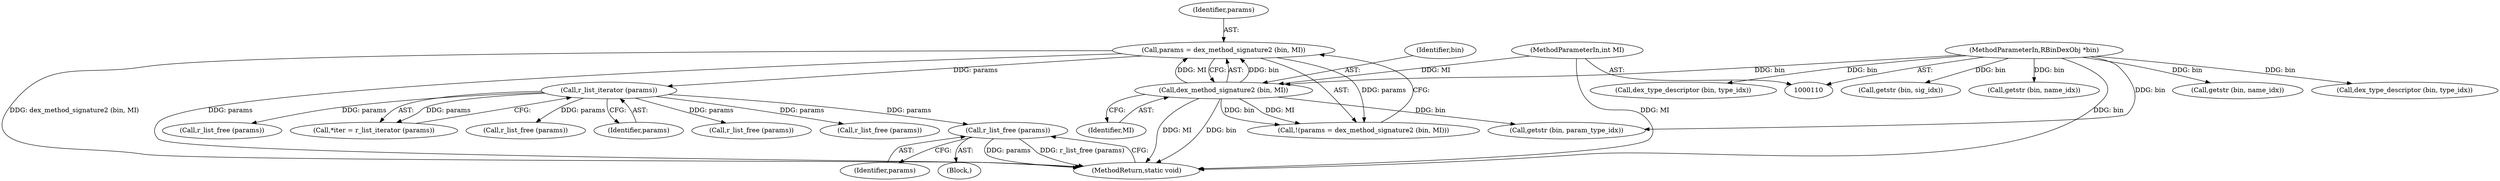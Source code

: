 digraph "0_radare2_ad55822430a03fe075221b543efb434567e9e431@API" {
"1001183" [label="(Call,r_list_free (params))"];
"1000297" [label="(Call,r_list_iterator (params))"];
"1000283" [label="(Call,params = dex_method_signature2 (bin, MI))"];
"1000285" [label="(Call,dex_method_signature2 (bin, MI))"];
"1000112" [label="(MethodParameterIn,RBinDexObj *bin)"];
"1000114" [label="(MethodParameterIn,int MI)"];
"1000283" [label="(Call,params = dex_method_signature2 (bin, MI))"];
"1001184" [label="(Identifier,params)"];
"1000336" [label="(Call,getstr (bin, param_type_idx))"];
"1000114" [label="(MethodParameterIn,int MI)"];
"1000575" [label="(Call,getstr (bin, name_idx))"];
"1000491" [label="(Call,r_list_free (params))"];
"1000285" [label="(Call,dex_method_signature2 (bin, MI))"];
"1000584" [label="(Call,dex_type_descriptor (bin, type_idx))"];
"1000295" [label="(Call,*iter = r_list_iterator (params))"];
"1000286" [label="(Identifier,bin)"];
"1000760" [label="(Call,dex_type_descriptor (bin, type_idx))"];
"1001183" [label="(Call,r_list_free (params))"];
"1000776" [label="(Call,getstr (bin, sig_idx))"];
"1000112" [label="(MethodParameterIn,RBinDexObj *bin)"];
"1000284" [label="(Identifier,params)"];
"1000667" [label="(Call,r_list_free (params))"];
"1000282" [label="(Call,!(params = dex_method_signature2 (bin, MI)))"];
"1000298" [label="(Identifier,params)"];
"1001045" [label="(Call,r_list_free (params))"];
"1000297" [label="(Call,r_list_iterator (params))"];
"1000287" [label="(Identifier,MI)"];
"1001185" [label="(MethodReturn,static void)"];
"1000122" [label="(Block,)"];
"1000317" [label="(Call,r_list_free (params))"];
"1000751" [label="(Call,getstr (bin, name_idx))"];
"1001183" -> "1000122"  [label="AST: "];
"1001183" -> "1001184"  [label="CFG: "];
"1001184" -> "1001183"  [label="AST: "];
"1001185" -> "1001183"  [label="CFG: "];
"1001183" -> "1001185"  [label="DDG: params"];
"1001183" -> "1001185"  [label="DDG: r_list_free (params)"];
"1000297" -> "1001183"  [label="DDG: params"];
"1000297" -> "1000295"  [label="AST: "];
"1000297" -> "1000298"  [label="CFG: "];
"1000298" -> "1000297"  [label="AST: "];
"1000295" -> "1000297"  [label="CFG: "];
"1000297" -> "1000295"  [label="DDG: params"];
"1000283" -> "1000297"  [label="DDG: params"];
"1000297" -> "1000317"  [label="DDG: params"];
"1000297" -> "1000491"  [label="DDG: params"];
"1000297" -> "1000667"  [label="DDG: params"];
"1000297" -> "1001045"  [label="DDG: params"];
"1000283" -> "1000282"  [label="AST: "];
"1000283" -> "1000285"  [label="CFG: "];
"1000284" -> "1000283"  [label="AST: "];
"1000285" -> "1000283"  [label="AST: "];
"1000282" -> "1000283"  [label="CFG: "];
"1000283" -> "1001185"  [label="DDG: dex_method_signature2 (bin, MI)"];
"1000283" -> "1001185"  [label="DDG: params"];
"1000283" -> "1000282"  [label="DDG: params"];
"1000285" -> "1000283"  [label="DDG: bin"];
"1000285" -> "1000283"  [label="DDG: MI"];
"1000285" -> "1000287"  [label="CFG: "];
"1000286" -> "1000285"  [label="AST: "];
"1000287" -> "1000285"  [label="AST: "];
"1000285" -> "1001185"  [label="DDG: bin"];
"1000285" -> "1001185"  [label="DDG: MI"];
"1000285" -> "1000282"  [label="DDG: bin"];
"1000285" -> "1000282"  [label="DDG: MI"];
"1000112" -> "1000285"  [label="DDG: bin"];
"1000114" -> "1000285"  [label="DDG: MI"];
"1000285" -> "1000336"  [label="DDG: bin"];
"1000112" -> "1000110"  [label="AST: "];
"1000112" -> "1001185"  [label="DDG: bin"];
"1000112" -> "1000336"  [label="DDG: bin"];
"1000112" -> "1000575"  [label="DDG: bin"];
"1000112" -> "1000584"  [label="DDG: bin"];
"1000112" -> "1000751"  [label="DDG: bin"];
"1000112" -> "1000760"  [label="DDG: bin"];
"1000112" -> "1000776"  [label="DDG: bin"];
"1000114" -> "1000110"  [label="AST: "];
"1000114" -> "1001185"  [label="DDG: MI"];
}
